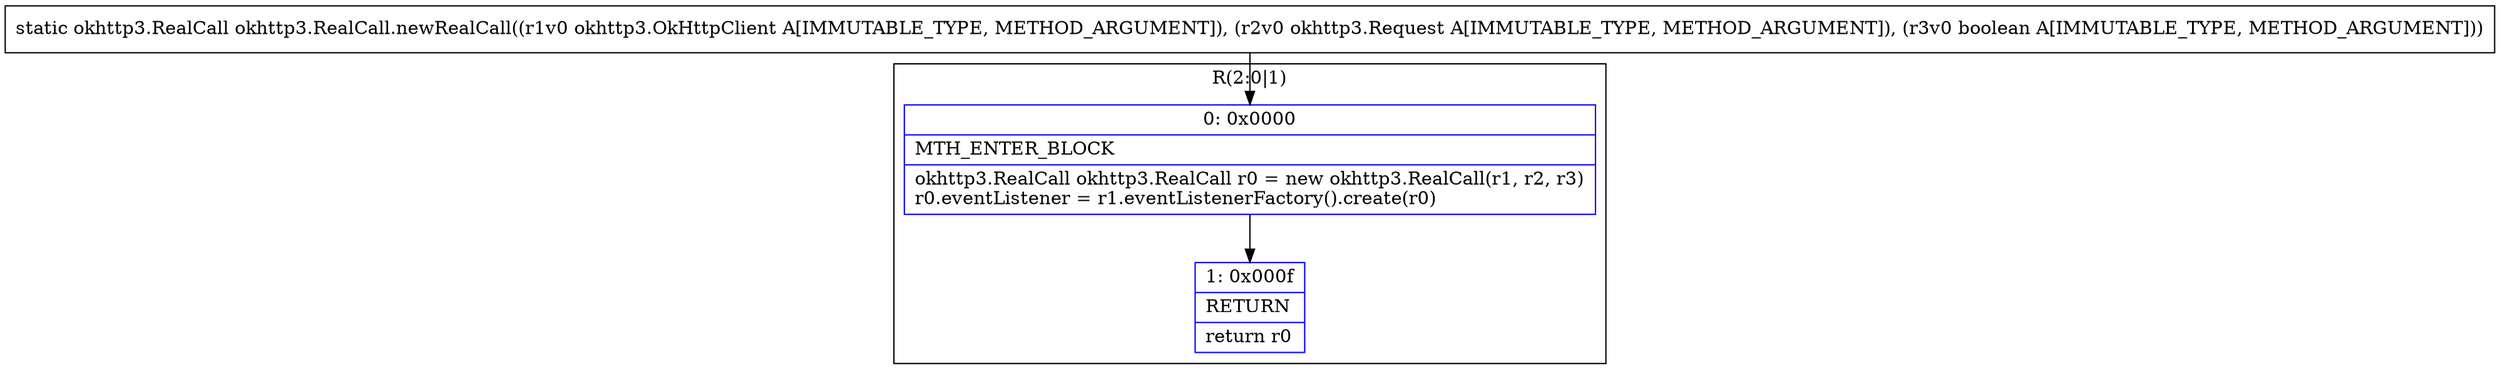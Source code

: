 digraph "CFG forokhttp3.RealCall.newRealCall(Lokhttp3\/OkHttpClient;Lokhttp3\/Request;Z)Lokhttp3\/RealCall;" {
subgraph cluster_Region_688065465 {
label = "R(2:0|1)";
node [shape=record,color=blue];
Node_0 [shape=record,label="{0\:\ 0x0000|MTH_ENTER_BLOCK\l|okhttp3.RealCall okhttp3.RealCall r0 = new okhttp3.RealCall(r1, r2, r3)\lr0.eventListener = r1.eventListenerFactory().create(r0)\l}"];
Node_1 [shape=record,label="{1\:\ 0x000f|RETURN\l|return r0\l}"];
}
MethodNode[shape=record,label="{static okhttp3.RealCall okhttp3.RealCall.newRealCall((r1v0 okhttp3.OkHttpClient A[IMMUTABLE_TYPE, METHOD_ARGUMENT]), (r2v0 okhttp3.Request A[IMMUTABLE_TYPE, METHOD_ARGUMENT]), (r3v0 boolean A[IMMUTABLE_TYPE, METHOD_ARGUMENT])) }"];
MethodNode -> Node_0;
Node_0 -> Node_1;
}

